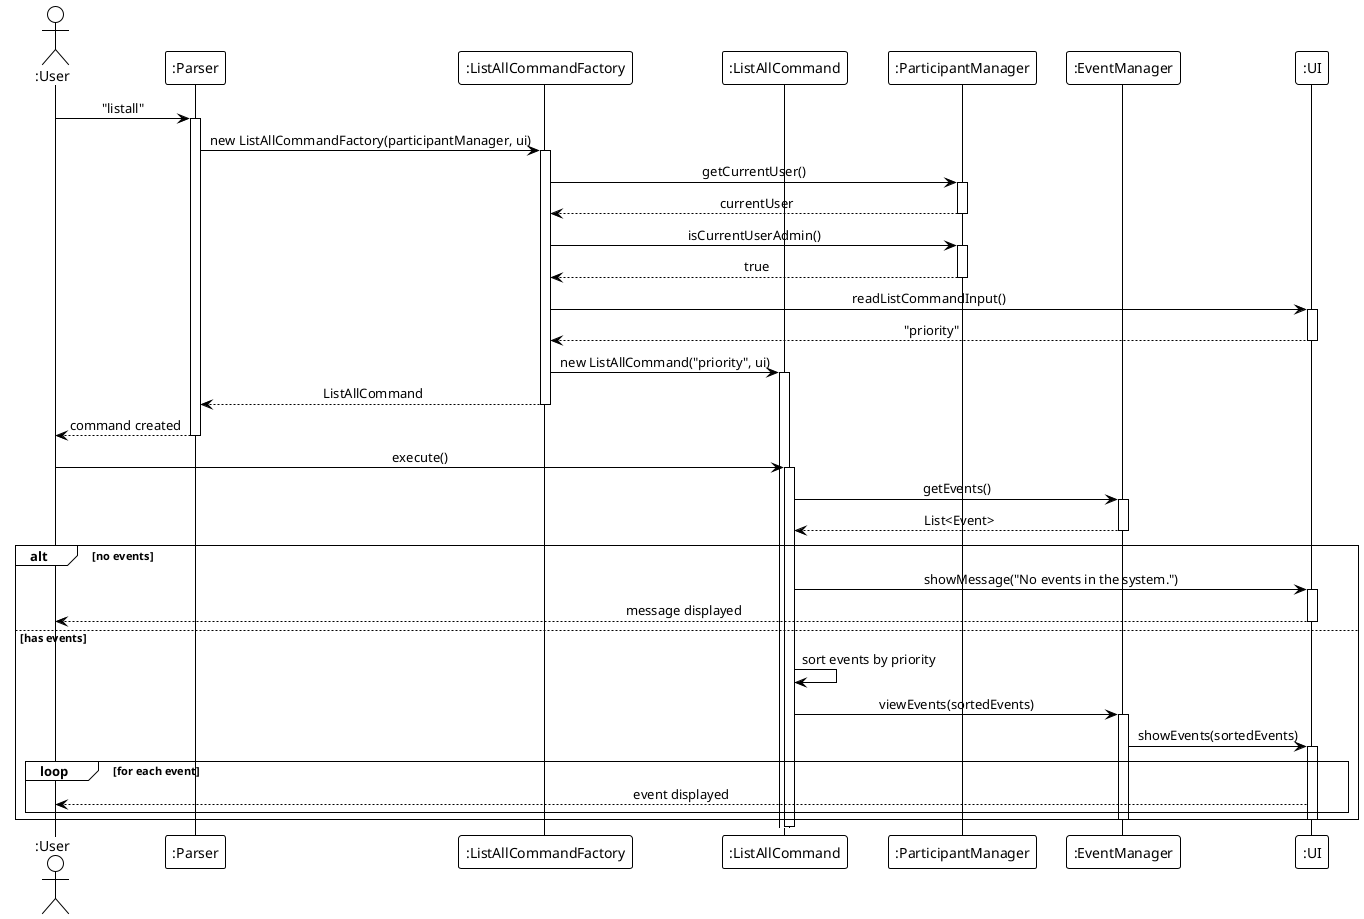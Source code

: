 @startuml
!theme plain
skinparam sequenceMessageAlign center
skinparam responseMessageBelowArrow true

actor ":User" as User
participant ":Parser" as Parser
participant ":ListAllCommandFactory" as CommandFactory
participant ":ListAllCommand" as Command
participant ":ParticipantManager" as ParticipantManager
participant ":EventManager" as EventManager
participant ":UI" as UI

User -> Parser : "listall"
activate Parser

Parser -> CommandFactory : new ListAllCommandFactory(participantManager, ui)
activate CommandFactory

CommandFactory -> ParticipantManager : getCurrentUser()
activate ParticipantManager
ParticipantManager --> CommandFactory : currentUser
deactivate ParticipantManager

CommandFactory -> ParticipantManager : isCurrentUserAdmin()
activate ParticipantManager
ParticipantManager --> CommandFactory : true
deactivate ParticipantManager

CommandFactory -> UI : readListCommandInput()
activate UI
UI --> CommandFactory : "priority"
deactivate UI

CommandFactory -> Command : new ListAllCommand("priority", ui)
activate Command
CommandFactory --> Parser : ListAllCommand
deactivate CommandFactory

Parser --> User : command created
deactivate Parser

User -> Command : execute()
activate Command

Command -> EventManager : getEvents()
activate EventManager
EventManager --> Command : List<Event>
deactivate EventManager

alt no events
    Command -> UI : showMessage("No events in the system.")
    activate UI
    UI --> User : message displayed
    deactivate UI
else has events
    Command -> Command : sort events by priority
    Command -> EventManager : viewEvents(sortedEvents)
    activate EventManager
    EventManager -> UI : showEvents(sortedEvents)
    activate UI
    loop for each event
        UI --> User : event displayed
    end
    deactivate UI
    deactivate EventManager
end

deactivate Command
@enduml